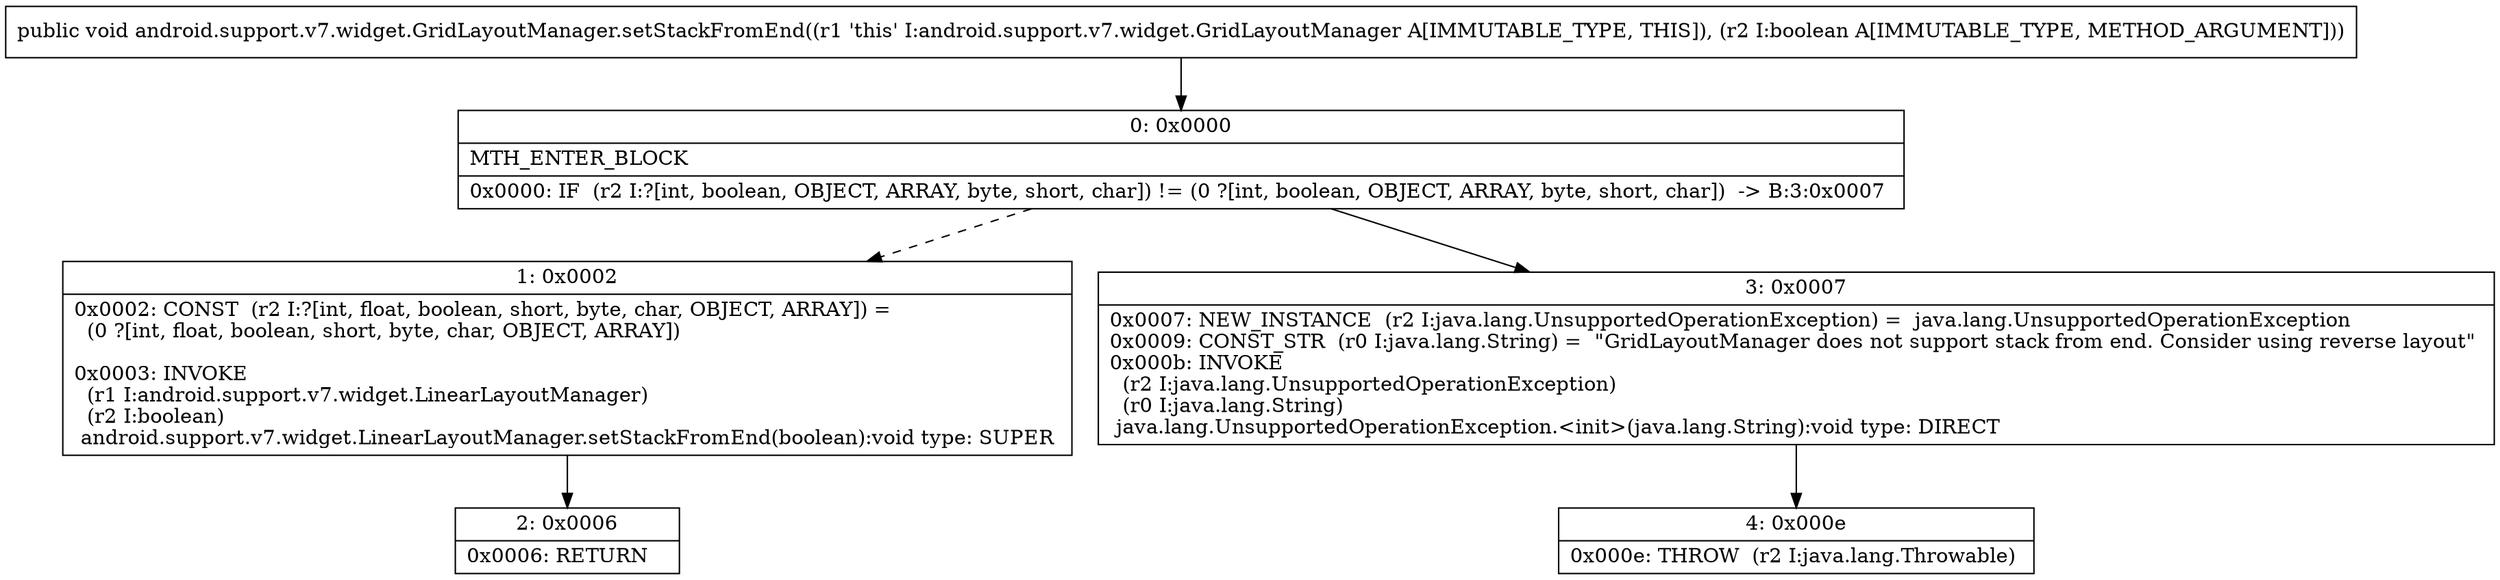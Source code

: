 digraph "CFG forandroid.support.v7.widget.GridLayoutManager.setStackFromEnd(Z)V" {
Node_0 [shape=record,label="{0\:\ 0x0000|MTH_ENTER_BLOCK\l|0x0000: IF  (r2 I:?[int, boolean, OBJECT, ARRAY, byte, short, char]) != (0 ?[int, boolean, OBJECT, ARRAY, byte, short, char])  \-\> B:3:0x0007 \l}"];
Node_1 [shape=record,label="{1\:\ 0x0002|0x0002: CONST  (r2 I:?[int, float, boolean, short, byte, char, OBJECT, ARRAY]) = \l  (0 ?[int, float, boolean, short, byte, char, OBJECT, ARRAY])\l \l0x0003: INVOKE  \l  (r1 I:android.support.v7.widget.LinearLayoutManager)\l  (r2 I:boolean)\l android.support.v7.widget.LinearLayoutManager.setStackFromEnd(boolean):void type: SUPER \l}"];
Node_2 [shape=record,label="{2\:\ 0x0006|0x0006: RETURN   \l}"];
Node_3 [shape=record,label="{3\:\ 0x0007|0x0007: NEW_INSTANCE  (r2 I:java.lang.UnsupportedOperationException) =  java.lang.UnsupportedOperationException \l0x0009: CONST_STR  (r0 I:java.lang.String) =  \"GridLayoutManager does not support stack from end. Consider using reverse layout\" \l0x000b: INVOKE  \l  (r2 I:java.lang.UnsupportedOperationException)\l  (r0 I:java.lang.String)\l java.lang.UnsupportedOperationException.\<init\>(java.lang.String):void type: DIRECT \l}"];
Node_4 [shape=record,label="{4\:\ 0x000e|0x000e: THROW  (r2 I:java.lang.Throwable) \l}"];
MethodNode[shape=record,label="{public void android.support.v7.widget.GridLayoutManager.setStackFromEnd((r1 'this' I:android.support.v7.widget.GridLayoutManager A[IMMUTABLE_TYPE, THIS]), (r2 I:boolean A[IMMUTABLE_TYPE, METHOD_ARGUMENT])) }"];
MethodNode -> Node_0;
Node_0 -> Node_1[style=dashed];
Node_0 -> Node_3;
Node_1 -> Node_2;
Node_3 -> Node_4;
}

